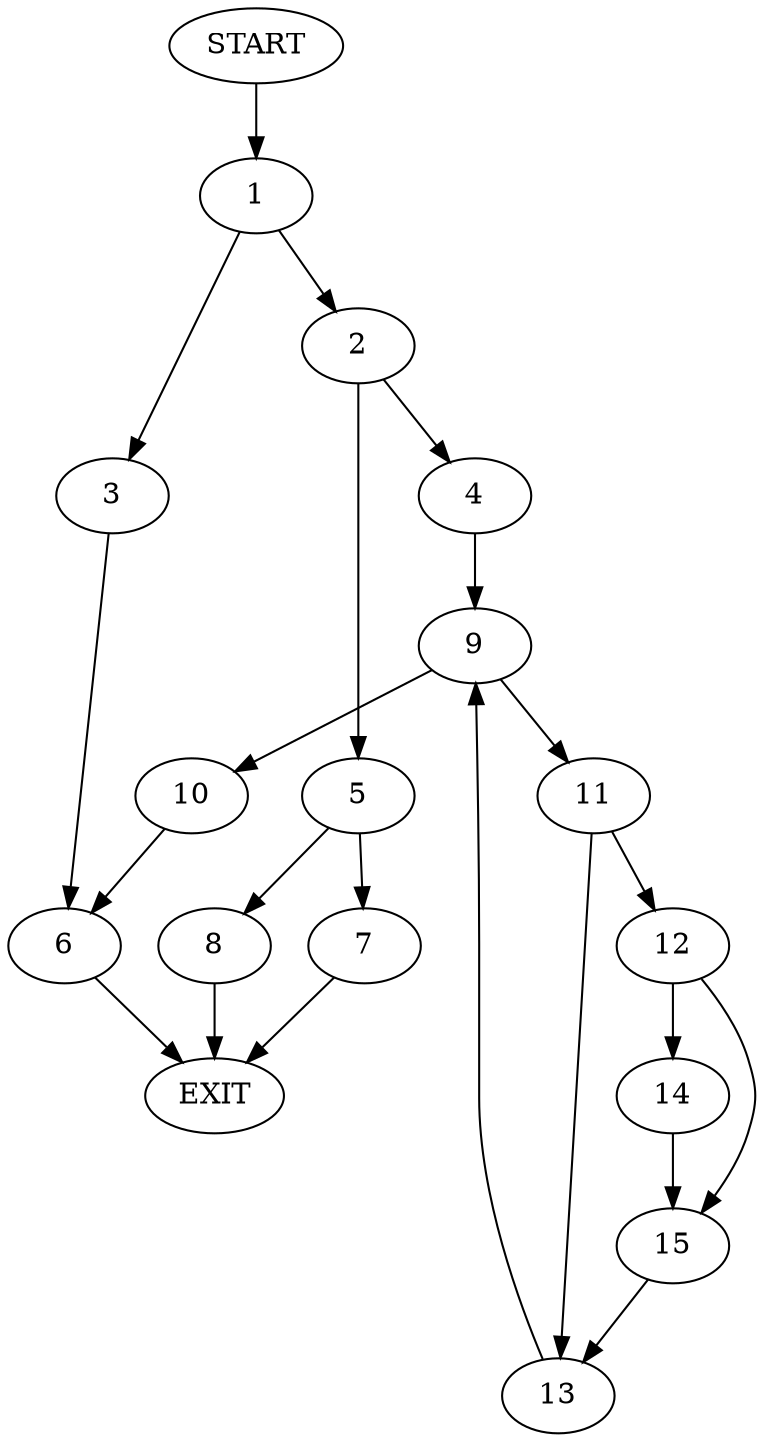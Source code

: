 digraph {
0 [label="START"]
16 [label="EXIT"]
0 -> 1
1 -> 2
1 -> 3
2 -> 4
2 -> 5
3 -> 6
5 -> 7
5 -> 8
4 -> 9
8 -> 16
7 -> 16
9 -> 10
9 -> 11
11 -> 12
11 -> 13
10 -> 6
13 -> 9
12 -> 14
12 -> 15
14 -> 15
15 -> 13
6 -> 16
}
